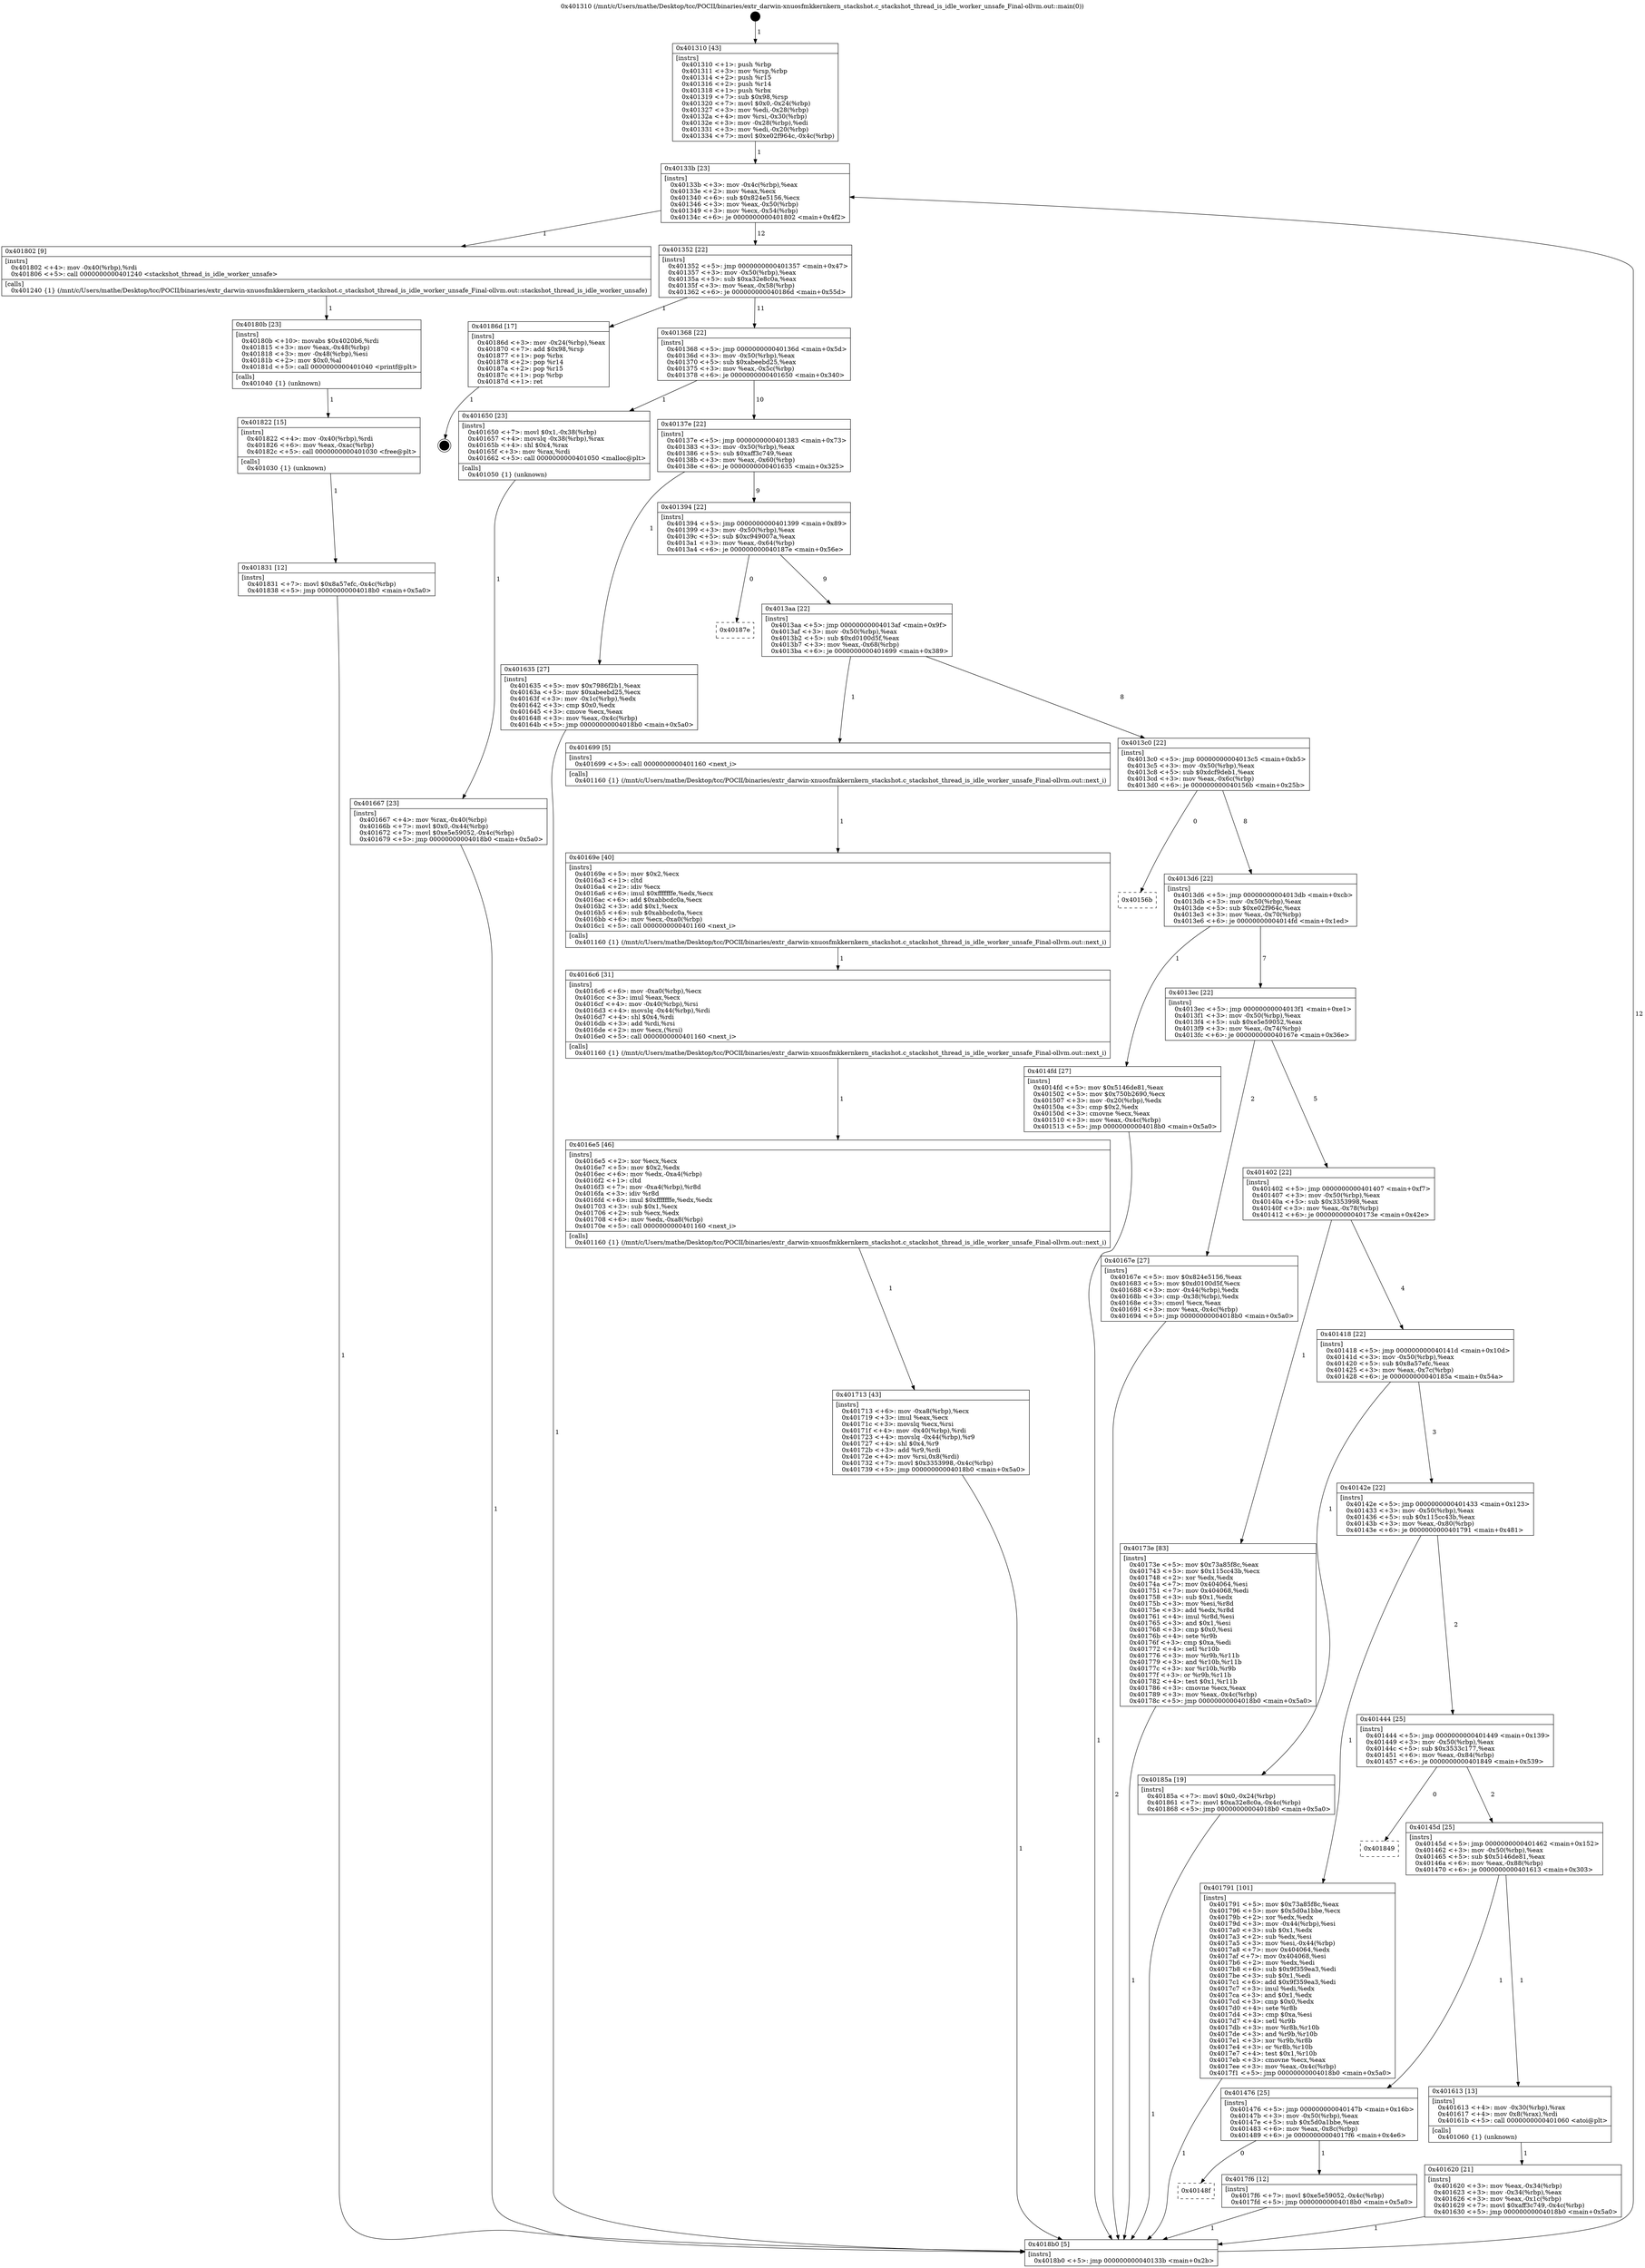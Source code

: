 digraph "0x401310" {
  label = "0x401310 (/mnt/c/Users/mathe/Desktop/tcc/POCII/binaries/extr_darwin-xnuosfmkkernkern_stackshot.c_stackshot_thread_is_idle_worker_unsafe_Final-ollvm.out::main(0))"
  labelloc = "t"
  node[shape=record]

  Entry [label="",width=0.3,height=0.3,shape=circle,fillcolor=black,style=filled]
  "0x40133b" [label="{
     0x40133b [23]\l
     | [instrs]\l
     &nbsp;&nbsp;0x40133b \<+3\>: mov -0x4c(%rbp),%eax\l
     &nbsp;&nbsp;0x40133e \<+2\>: mov %eax,%ecx\l
     &nbsp;&nbsp;0x401340 \<+6\>: sub $0x824e5156,%ecx\l
     &nbsp;&nbsp;0x401346 \<+3\>: mov %eax,-0x50(%rbp)\l
     &nbsp;&nbsp;0x401349 \<+3\>: mov %ecx,-0x54(%rbp)\l
     &nbsp;&nbsp;0x40134c \<+6\>: je 0000000000401802 \<main+0x4f2\>\l
  }"]
  "0x401802" [label="{
     0x401802 [9]\l
     | [instrs]\l
     &nbsp;&nbsp;0x401802 \<+4\>: mov -0x40(%rbp),%rdi\l
     &nbsp;&nbsp;0x401806 \<+5\>: call 0000000000401240 \<stackshot_thread_is_idle_worker_unsafe\>\l
     | [calls]\l
     &nbsp;&nbsp;0x401240 \{1\} (/mnt/c/Users/mathe/Desktop/tcc/POCII/binaries/extr_darwin-xnuosfmkkernkern_stackshot.c_stackshot_thread_is_idle_worker_unsafe_Final-ollvm.out::stackshot_thread_is_idle_worker_unsafe)\l
  }"]
  "0x401352" [label="{
     0x401352 [22]\l
     | [instrs]\l
     &nbsp;&nbsp;0x401352 \<+5\>: jmp 0000000000401357 \<main+0x47\>\l
     &nbsp;&nbsp;0x401357 \<+3\>: mov -0x50(%rbp),%eax\l
     &nbsp;&nbsp;0x40135a \<+5\>: sub $0xa32e8c0a,%eax\l
     &nbsp;&nbsp;0x40135f \<+3\>: mov %eax,-0x58(%rbp)\l
     &nbsp;&nbsp;0x401362 \<+6\>: je 000000000040186d \<main+0x55d\>\l
  }"]
  Exit [label="",width=0.3,height=0.3,shape=circle,fillcolor=black,style=filled,peripheries=2]
  "0x40186d" [label="{
     0x40186d [17]\l
     | [instrs]\l
     &nbsp;&nbsp;0x40186d \<+3\>: mov -0x24(%rbp),%eax\l
     &nbsp;&nbsp;0x401870 \<+7\>: add $0x98,%rsp\l
     &nbsp;&nbsp;0x401877 \<+1\>: pop %rbx\l
     &nbsp;&nbsp;0x401878 \<+2\>: pop %r14\l
     &nbsp;&nbsp;0x40187a \<+2\>: pop %r15\l
     &nbsp;&nbsp;0x40187c \<+1\>: pop %rbp\l
     &nbsp;&nbsp;0x40187d \<+1\>: ret\l
  }"]
  "0x401368" [label="{
     0x401368 [22]\l
     | [instrs]\l
     &nbsp;&nbsp;0x401368 \<+5\>: jmp 000000000040136d \<main+0x5d\>\l
     &nbsp;&nbsp;0x40136d \<+3\>: mov -0x50(%rbp),%eax\l
     &nbsp;&nbsp;0x401370 \<+5\>: sub $0xabeebd25,%eax\l
     &nbsp;&nbsp;0x401375 \<+3\>: mov %eax,-0x5c(%rbp)\l
     &nbsp;&nbsp;0x401378 \<+6\>: je 0000000000401650 \<main+0x340\>\l
  }"]
  "0x401831" [label="{
     0x401831 [12]\l
     | [instrs]\l
     &nbsp;&nbsp;0x401831 \<+7\>: movl $0x8a57efc,-0x4c(%rbp)\l
     &nbsp;&nbsp;0x401838 \<+5\>: jmp 00000000004018b0 \<main+0x5a0\>\l
  }"]
  "0x401650" [label="{
     0x401650 [23]\l
     | [instrs]\l
     &nbsp;&nbsp;0x401650 \<+7\>: movl $0x1,-0x38(%rbp)\l
     &nbsp;&nbsp;0x401657 \<+4\>: movslq -0x38(%rbp),%rax\l
     &nbsp;&nbsp;0x40165b \<+4\>: shl $0x4,%rax\l
     &nbsp;&nbsp;0x40165f \<+3\>: mov %rax,%rdi\l
     &nbsp;&nbsp;0x401662 \<+5\>: call 0000000000401050 \<malloc@plt\>\l
     | [calls]\l
     &nbsp;&nbsp;0x401050 \{1\} (unknown)\l
  }"]
  "0x40137e" [label="{
     0x40137e [22]\l
     | [instrs]\l
     &nbsp;&nbsp;0x40137e \<+5\>: jmp 0000000000401383 \<main+0x73\>\l
     &nbsp;&nbsp;0x401383 \<+3\>: mov -0x50(%rbp),%eax\l
     &nbsp;&nbsp;0x401386 \<+5\>: sub $0xaff3c749,%eax\l
     &nbsp;&nbsp;0x40138b \<+3\>: mov %eax,-0x60(%rbp)\l
     &nbsp;&nbsp;0x40138e \<+6\>: je 0000000000401635 \<main+0x325\>\l
  }"]
  "0x401822" [label="{
     0x401822 [15]\l
     | [instrs]\l
     &nbsp;&nbsp;0x401822 \<+4\>: mov -0x40(%rbp),%rdi\l
     &nbsp;&nbsp;0x401826 \<+6\>: mov %eax,-0xac(%rbp)\l
     &nbsp;&nbsp;0x40182c \<+5\>: call 0000000000401030 \<free@plt\>\l
     | [calls]\l
     &nbsp;&nbsp;0x401030 \{1\} (unknown)\l
  }"]
  "0x401635" [label="{
     0x401635 [27]\l
     | [instrs]\l
     &nbsp;&nbsp;0x401635 \<+5\>: mov $0x7986f2b1,%eax\l
     &nbsp;&nbsp;0x40163a \<+5\>: mov $0xabeebd25,%ecx\l
     &nbsp;&nbsp;0x40163f \<+3\>: mov -0x1c(%rbp),%edx\l
     &nbsp;&nbsp;0x401642 \<+3\>: cmp $0x0,%edx\l
     &nbsp;&nbsp;0x401645 \<+3\>: cmove %ecx,%eax\l
     &nbsp;&nbsp;0x401648 \<+3\>: mov %eax,-0x4c(%rbp)\l
     &nbsp;&nbsp;0x40164b \<+5\>: jmp 00000000004018b0 \<main+0x5a0\>\l
  }"]
  "0x401394" [label="{
     0x401394 [22]\l
     | [instrs]\l
     &nbsp;&nbsp;0x401394 \<+5\>: jmp 0000000000401399 \<main+0x89\>\l
     &nbsp;&nbsp;0x401399 \<+3\>: mov -0x50(%rbp),%eax\l
     &nbsp;&nbsp;0x40139c \<+5\>: sub $0xc949007a,%eax\l
     &nbsp;&nbsp;0x4013a1 \<+3\>: mov %eax,-0x64(%rbp)\l
     &nbsp;&nbsp;0x4013a4 \<+6\>: je 000000000040187e \<main+0x56e\>\l
  }"]
  "0x40180b" [label="{
     0x40180b [23]\l
     | [instrs]\l
     &nbsp;&nbsp;0x40180b \<+10\>: movabs $0x4020b6,%rdi\l
     &nbsp;&nbsp;0x401815 \<+3\>: mov %eax,-0x48(%rbp)\l
     &nbsp;&nbsp;0x401818 \<+3\>: mov -0x48(%rbp),%esi\l
     &nbsp;&nbsp;0x40181b \<+2\>: mov $0x0,%al\l
     &nbsp;&nbsp;0x40181d \<+5\>: call 0000000000401040 \<printf@plt\>\l
     | [calls]\l
     &nbsp;&nbsp;0x401040 \{1\} (unknown)\l
  }"]
  "0x40187e" [label="{
     0x40187e\l
  }", style=dashed]
  "0x4013aa" [label="{
     0x4013aa [22]\l
     | [instrs]\l
     &nbsp;&nbsp;0x4013aa \<+5\>: jmp 00000000004013af \<main+0x9f\>\l
     &nbsp;&nbsp;0x4013af \<+3\>: mov -0x50(%rbp),%eax\l
     &nbsp;&nbsp;0x4013b2 \<+5\>: sub $0xd0100d5f,%eax\l
     &nbsp;&nbsp;0x4013b7 \<+3\>: mov %eax,-0x68(%rbp)\l
     &nbsp;&nbsp;0x4013ba \<+6\>: je 0000000000401699 \<main+0x389\>\l
  }"]
  "0x40148f" [label="{
     0x40148f\l
  }", style=dashed]
  "0x401699" [label="{
     0x401699 [5]\l
     | [instrs]\l
     &nbsp;&nbsp;0x401699 \<+5\>: call 0000000000401160 \<next_i\>\l
     | [calls]\l
     &nbsp;&nbsp;0x401160 \{1\} (/mnt/c/Users/mathe/Desktop/tcc/POCII/binaries/extr_darwin-xnuosfmkkernkern_stackshot.c_stackshot_thread_is_idle_worker_unsafe_Final-ollvm.out::next_i)\l
  }"]
  "0x4013c0" [label="{
     0x4013c0 [22]\l
     | [instrs]\l
     &nbsp;&nbsp;0x4013c0 \<+5\>: jmp 00000000004013c5 \<main+0xb5\>\l
     &nbsp;&nbsp;0x4013c5 \<+3\>: mov -0x50(%rbp),%eax\l
     &nbsp;&nbsp;0x4013c8 \<+5\>: sub $0xdcf9deb1,%eax\l
     &nbsp;&nbsp;0x4013cd \<+3\>: mov %eax,-0x6c(%rbp)\l
     &nbsp;&nbsp;0x4013d0 \<+6\>: je 000000000040156b \<main+0x25b\>\l
  }"]
  "0x4017f6" [label="{
     0x4017f6 [12]\l
     | [instrs]\l
     &nbsp;&nbsp;0x4017f6 \<+7\>: movl $0xe5e59052,-0x4c(%rbp)\l
     &nbsp;&nbsp;0x4017fd \<+5\>: jmp 00000000004018b0 \<main+0x5a0\>\l
  }"]
  "0x40156b" [label="{
     0x40156b\l
  }", style=dashed]
  "0x4013d6" [label="{
     0x4013d6 [22]\l
     | [instrs]\l
     &nbsp;&nbsp;0x4013d6 \<+5\>: jmp 00000000004013db \<main+0xcb\>\l
     &nbsp;&nbsp;0x4013db \<+3\>: mov -0x50(%rbp),%eax\l
     &nbsp;&nbsp;0x4013de \<+5\>: sub $0xe02f964c,%eax\l
     &nbsp;&nbsp;0x4013e3 \<+3\>: mov %eax,-0x70(%rbp)\l
     &nbsp;&nbsp;0x4013e6 \<+6\>: je 00000000004014fd \<main+0x1ed\>\l
  }"]
  "0x401713" [label="{
     0x401713 [43]\l
     | [instrs]\l
     &nbsp;&nbsp;0x401713 \<+6\>: mov -0xa8(%rbp),%ecx\l
     &nbsp;&nbsp;0x401719 \<+3\>: imul %eax,%ecx\l
     &nbsp;&nbsp;0x40171c \<+3\>: movslq %ecx,%rsi\l
     &nbsp;&nbsp;0x40171f \<+4\>: mov -0x40(%rbp),%rdi\l
     &nbsp;&nbsp;0x401723 \<+4\>: movslq -0x44(%rbp),%r9\l
     &nbsp;&nbsp;0x401727 \<+4\>: shl $0x4,%r9\l
     &nbsp;&nbsp;0x40172b \<+3\>: add %r9,%rdi\l
     &nbsp;&nbsp;0x40172e \<+4\>: mov %rsi,0x8(%rdi)\l
     &nbsp;&nbsp;0x401732 \<+7\>: movl $0x3353998,-0x4c(%rbp)\l
     &nbsp;&nbsp;0x401739 \<+5\>: jmp 00000000004018b0 \<main+0x5a0\>\l
  }"]
  "0x4014fd" [label="{
     0x4014fd [27]\l
     | [instrs]\l
     &nbsp;&nbsp;0x4014fd \<+5\>: mov $0x5146de81,%eax\l
     &nbsp;&nbsp;0x401502 \<+5\>: mov $0x750b2690,%ecx\l
     &nbsp;&nbsp;0x401507 \<+3\>: mov -0x20(%rbp),%edx\l
     &nbsp;&nbsp;0x40150a \<+3\>: cmp $0x2,%edx\l
     &nbsp;&nbsp;0x40150d \<+3\>: cmovne %ecx,%eax\l
     &nbsp;&nbsp;0x401510 \<+3\>: mov %eax,-0x4c(%rbp)\l
     &nbsp;&nbsp;0x401513 \<+5\>: jmp 00000000004018b0 \<main+0x5a0\>\l
  }"]
  "0x4013ec" [label="{
     0x4013ec [22]\l
     | [instrs]\l
     &nbsp;&nbsp;0x4013ec \<+5\>: jmp 00000000004013f1 \<main+0xe1\>\l
     &nbsp;&nbsp;0x4013f1 \<+3\>: mov -0x50(%rbp),%eax\l
     &nbsp;&nbsp;0x4013f4 \<+5\>: sub $0xe5e59052,%eax\l
     &nbsp;&nbsp;0x4013f9 \<+3\>: mov %eax,-0x74(%rbp)\l
     &nbsp;&nbsp;0x4013fc \<+6\>: je 000000000040167e \<main+0x36e\>\l
  }"]
  "0x4018b0" [label="{
     0x4018b0 [5]\l
     | [instrs]\l
     &nbsp;&nbsp;0x4018b0 \<+5\>: jmp 000000000040133b \<main+0x2b\>\l
  }"]
  "0x401310" [label="{
     0x401310 [43]\l
     | [instrs]\l
     &nbsp;&nbsp;0x401310 \<+1\>: push %rbp\l
     &nbsp;&nbsp;0x401311 \<+3\>: mov %rsp,%rbp\l
     &nbsp;&nbsp;0x401314 \<+2\>: push %r15\l
     &nbsp;&nbsp;0x401316 \<+2\>: push %r14\l
     &nbsp;&nbsp;0x401318 \<+1\>: push %rbx\l
     &nbsp;&nbsp;0x401319 \<+7\>: sub $0x98,%rsp\l
     &nbsp;&nbsp;0x401320 \<+7\>: movl $0x0,-0x24(%rbp)\l
     &nbsp;&nbsp;0x401327 \<+3\>: mov %edi,-0x28(%rbp)\l
     &nbsp;&nbsp;0x40132a \<+4\>: mov %rsi,-0x30(%rbp)\l
     &nbsp;&nbsp;0x40132e \<+3\>: mov -0x28(%rbp),%edi\l
     &nbsp;&nbsp;0x401331 \<+3\>: mov %edi,-0x20(%rbp)\l
     &nbsp;&nbsp;0x401334 \<+7\>: movl $0xe02f964c,-0x4c(%rbp)\l
  }"]
  "0x4016e5" [label="{
     0x4016e5 [46]\l
     | [instrs]\l
     &nbsp;&nbsp;0x4016e5 \<+2\>: xor %ecx,%ecx\l
     &nbsp;&nbsp;0x4016e7 \<+5\>: mov $0x2,%edx\l
     &nbsp;&nbsp;0x4016ec \<+6\>: mov %edx,-0xa4(%rbp)\l
     &nbsp;&nbsp;0x4016f2 \<+1\>: cltd\l
     &nbsp;&nbsp;0x4016f3 \<+7\>: mov -0xa4(%rbp),%r8d\l
     &nbsp;&nbsp;0x4016fa \<+3\>: idiv %r8d\l
     &nbsp;&nbsp;0x4016fd \<+6\>: imul $0xfffffffe,%edx,%edx\l
     &nbsp;&nbsp;0x401703 \<+3\>: sub $0x1,%ecx\l
     &nbsp;&nbsp;0x401706 \<+2\>: sub %ecx,%edx\l
     &nbsp;&nbsp;0x401708 \<+6\>: mov %edx,-0xa8(%rbp)\l
     &nbsp;&nbsp;0x40170e \<+5\>: call 0000000000401160 \<next_i\>\l
     | [calls]\l
     &nbsp;&nbsp;0x401160 \{1\} (/mnt/c/Users/mathe/Desktop/tcc/POCII/binaries/extr_darwin-xnuosfmkkernkern_stackshot.c_stackshot_thread_is_idle_worker_unsafe_Final-ollvm.out::next_i)\l
  }"]
  "0x40167e" [label="{
     0x40167e [27]\l
     | [instrs]\l
     &nbsp;&nbsp;0x40167e \<+5\>: mov $0x824e5156,%eax\l
     &nbsp;&nbsp;0x401683 \<+5\>: mov $0xd0100d5f,%ecx\l
     &nbsp;&nbsp;0x401688 \<+3\>: mov -0x44(%rbp),%edx\l
     &nbsp;&nbsp;0x40168b \<+3\>: cmp -0x38(%rbp),%edx\l
     &nbsp;&nbsp;0x40168e \<+3\>: cmovl %ecx,%eax\l
     &nbsp;&nbsp;0x401691 \<+3\>: mov %eax,-0x4c(%rbp)\l
     &nbsp;&nbsp;0x401694 \<+5\>: jmp 00000000004018b0 \<main+0x5a0\>\l
  }"]
  "0x401402" [label="{
     0x401402 [22]\l
     | [instrs]\l
     &nbsp;&nbsp;0x401402 \<+5\>: jmp 0000000000401407 \<main+0xf7\>\l
     &nbsp;&nbsp;0x401407 \<+3\>: mov -0x50(%rbp),%eax\l
     &nbsp;&nbsp;0x40140a \<+5\>: sub $0x3353998,%eax\l
     &nbsp;&nbsp;0x40140f \<+3\>: mov %eax,-0x78(%rbp)\l
     &nbsp;&nbsp;0x401412 \<+6\>: je 000000000040173e \<main+0x42e\>\l
  }"]
  "0x4016c6" [label="{
     0x4016c6 [31]\l
     | [instrs]\l
     &nbsp;&nbsp;0x4016c6 \<+6\>: mov -0xa0(%rbp),%ecx\l
     &nbsp;&nbsp;0x4016cc \<+3\>: imul %eax,%ecx\l
     &nbsp;&nbsp;0x4016cf \<+4\>: mov -0x40(%rbp),%rsi\l
     &nbsp;&nbsp;0x4016d3 \<+4\>: movslq -0x44(%rbp),%rdi\l
     &nbsp;&nbsp;0x4016d7 \<+4\>: shl $0x4,%rdi\l
     &nbsp;&nbsp;0x4016db \<+3\>: add %rdi,%rsi\l
     &nbsp;&nbsp;0x4016de \<+2\>: mov %ecx,(%rsi)\l
     &nbsp;&nbsp;0x4016e0 \<+5\>: call 0000000000401160 \<next_i\>\l
     | [calls]\l
     &nbsp;&nbsp;0x401160 \{1\} (/mnt/c/Users/mathe/Desktop/tcc/POCII/binaries/extr_darwin-xnuosfmkkernkern_stackshot.c_stackshot_thread_is_idle_worker_unsafe_Final-ollvm.out::next_i)\l
  }"]
  "0x40173e" [label="{
     0x40173e [83]\l
     | [instrs]\l
     &nbsp;&nbsp;0x40173e \<+5\>: mov $0x73a85f8c,%eax\l
     &nbsp;&nbsp;0x401743 \<+5\>: mov $0x115cc43b,%ecx\l
     &nbsp;&nbsp;0x401748 \<+2\>: xor %edx,%edx\l
     &nbsp;&nbsp;0x40174a \<+7\>: mov 0x404064,%esi\l
     &nbsp;&nbsp;0x401751 \<+7\>: mov 0x404068,%edi\l
     &nbsp;&nbsp;0x401758 \<+3\>: sub $0x1,%edx\l
     &nbsp;&nbsp;0x40175b \<+3\>: mov %esi,%r8d\l
     &nbsp;&nbsp;0x40175e \<+3\>: add %edx,%r8d\l
     &nbsp;&nbsp;0x401761 \<+4\>: imul %r8d,%esi\l
     &nbsp;&nbsp;0x401765 \<+3\>: and $0x1,%esi\l
     &nbsp;&nbsp;0x401768 \<+3\>: cmp $0x0,%esi\l
     &nbsp;&nbsp;0x40176b \<+4\>: sete %r9b\l
     &nbsp;&nbsp;0x40176f \<+3\>: cmp $0xa,%edi\l
     &nbsp;&nbsp;0x401772 \<+4\>: setl %r10b\l
     &nbsp;&nbsp;0x401776 \<+3\>: mov %r9b,%r11b\l
     &nbsp;&nbsp;0x401779 \<+3\>: and %r10b,%r11b\l
     &nbsp;&nbsp;0x40177c \<+3\>: xor %r10b,%r9b\l
     &nbsp;&nbsp;0x40177f \<+3\>: or %r9b,%r11b\l
     &nbsp;&nbsp;0x401782 \<+4\>: test $0x1,%r11b\l
     &nbsp;&nbsp;0x401786 \<+3\>: cmovne %ecx,%eax\l
     &nbsp;&nbsp;0x401789 \<+3\>: mov %eax,-0x4c(%rbp)\l
     &nbsp;&nbsp;0x40178c \<+5\>: jmp 00000000004018b0 \<main+0x5a0\>\l
  }"]
  "0x401418" [label="{
     0x401418 [22]\l
     | [instrs]\l
     &nbsp;&nbsp;0x401418 \<+5\>: jmp 000000000040141d \<main+0x10d\>\l
     &nbsp;&nbsp;0x40141d \<+3\>: mov -0x50(%rbp),%eax\l
     &nbsp;&nbsp;0x401420 \<+5\>: sub $0x8a57efc,%eax\l
     &nbsp;&nbsp;0x401425 \<+3\>: mov %eax,-0x7c(%rbp)\l
     &nbsp;&nbsp;0x401428 \<+6\>: je 000000000040185a \<main+0x54a\>\l
  }"]
  "0x40169e" [label="{
     0x40169e [40]\l
     | [instrs]\l
     &nbsp;&nbsp;0x40169e \<+5\>: mov $0x2,%ecx\l
     &nbsp;&nbsp;0x4016a3 \<+1\>: cltd\l
     &nbsp;&nbsp;0x4016a4 \<+2\>: idiv %ecx\l
     &nbsp;&nbsp;0x4016a6 \<+6\>: imul $0xfffffffe,%edx,%ecx\l
     &nbsp;&nbsp;0x4016ac \<+6\>: add $0xabbcdc0a,%ecx\l
     &nbsp;&nbsp;0x4016b2 \<+3\>: add $0x1,%ecx\l
     &nbsp;&nbsp;0x4016b5 \<+6\>: sub $0xabbcdc0a,%ecx\l
     &nbsp;&nbsp;0x4016bb \<+6\>: mov %ecx,-0xa0(%rbp)\l
     &nbsp;&nbsp;0x4016c1 \<+5\>: call 0000000000401160 \<next_i\>\l
     | [calls]\l
     &nbsp;&nbsp;0x401160 \{1\} (/mnt/c/Users/mathe/Desktop/tcc/POCII/binaries/extr_darwin-xnuosfmkkernkern_stackshot.c_stackshot_thread_is_idle_worker_unsafe_Final-ollvm.out::next_i)\l
  }"]
  "0x40185a" [label="{
     0x40185a [19]\l
     | [instrs]\l
     &nbsp;&nbsp;0x40185a \<+7\>: movl $0x0,-0x24(%rbp)\l
     &nbsp;&nbsp;0x401861 \<+7\>: movl $0xa32e8c0a,-0x4c(%rbp)\l
     &nbsp;&nbsp;0x401868 \<+5\>: jmp 00000000004018b0 \<main+0x5a0\>\l
  }"]
  "0x40142e" [label="{
     0x40142e [22]\l
     | [instrs]\l
     &nbsp;&nbsp;0x40142e \<+5\>: jmp 0000000000401433 \<main+0x123\>\l
     &nbsp;&nbsp;0x401433 \<+3\>: mov -0x50(%rbp),%eax\l
     &nbsp;&nbsp;0x401436 \<+5\>: sub $0x115cc43b,%eax\l
     &nbsp;&nbsp;0x40143b \<+3\>: mov %eax,-0x80(%rbp)\l
     &nbsp;&nbsp;0x40143e \<+6\>: je 0000000000401791 \<main+0x481\>\l
  }"]
  "0x401667" [label="{
     0x401667 [23]\l
     | [instrs]\l
     &nbsp;&nbsp;0x401667 \<+4\>: mov %rax,-0x40(%rbp)\l
     &nbsp;&nbsp;0x40166b \<+7\>: movl $0x0,-0x44(%rbp)\l
     &nbsp;&nbsp;0x401672 \<+7\>: movl $0xe5e59052,-0x4c(%rbp)\l
     &nbsp;&nbsp;0x401679 \<+5\>: jmp 00000000004018b0 \<main+0x5a0\>\l
  }"]
  "0x401791" [label="{
     0x401791 [101]\l
     | [instrs]\l
     &nbsp;&nbsp;0x401791 \<+5\>: mov $0x73a85f8c,%eax\l
     &nbsp;&nbsp;0x401796 \<+5\>: mov $0x5d0a1bbe,%ecx\l
     &nbsp;&nbsp;0x40179b \<+2\>: xor %edx,%edx\l
     &nbsp;&nbsp;0x40179d \<+3\>: mov -0x44(%rbp),%esi\l
     &nbsp;&nbsp;0x4017a0 \<+3\>: sub $0x1,%edx\l
     &nbsp;&nbsp;0x4017a3 \<+2\>: sub %edx,%esi\l
     &nbsp;&nbsp;0x4017a5 \<+3\>: mov %esi,-0x44(%rbp)\l
     &nbsp;&nbsp;0x4017a8 \<+7\>: mov 0x404064,%edx\l
     &nbsp;&nbsp;0x4017af \<+7\>: mov 0x404068,%esi\l
     &nbsp;&nbsp;0x4017b6 \<+2\>: mov %edx,%edi\l
     &nbsp;&nbsp;0x4017b8 \<+6\>: sub $0x9f359ea3,%edi\l
     &nbsp;&nbsp;0x4017be \<+3\>: sub $0x1,%edi\l
     &nbsp;&nbsp;0x4017c1 \<+6\>: add $0x9f359ea3,%edi\l
     &nbsp;&nbsp;0x4017c7 \<+3\>: imul %edi,%edx\l
     &nbsp;&nbsp;0x4017ca \<+3\>: and $0x1,%edx\l
     &nbsp;&nbsp;0x4017cd \<+3\>: cmp $0x0,%edx\l
     &nbsp;&nbsp;0x4017d0 \<+4\>: sete %r8b\l
     &nbsp;&nbsp;0x4017d4 \<+3\>: cmp $0xa,%esi\l
     &nbsp;&nbsp;0x4017d7 \<+4\>: setl %r9b\l
     &nbsp;&nbsp;0x4017db \<+3\>: mov %r8b,%r10b\l
     &nbsp;&nbsp;0x4017de \<+3\>: and %r9b,%r10b\l
     &nbsp;&nbsp;0x4017e1 \<+3\>: xor %r9b,%r8b\l
     &nbsp;&nbsp;0x4017e4 \<+3\>: or %r8b,%r10b\l
     &nbsp;&nbsp;0x4017e7 \<+4\>: test $0x1,%r10b\l
     &nbsp;&nbsp;0x4017eb \<+3\>: cmovne %ecx,%eax\l
     &nbsp;&nbsp;0x4017ee \<+3\>: mov %eax,-0x4c(%rbp)\l
     &nbsp;&nbsp;0x4017f1 \<+5\>: jmp 00000000004018b0 \<main+0x5a0\>\l
  }"]
  "0x401444" [label="{
     0x401444 [25]\l
     | [instrs]\l
     &nbsp;&nbsp;0x401444 \<+5\>: jmp 0000000000401449 \<main+0x139\>\l
     &nbsp;&nbsp;0x401449 \<+3\>: mov -0x50(%rbp),%eax\l
     &nbsp;&nbsp;0x40144c \<+5\>: sub $0x3533c177,%eax\l
     &nbsp;&nbsp;0x401451 \<+6\>: mov %eax,-0x84(%rbp)\l
     &nbsp;&nbsp;0x401457 \<+6\>: je 0000000000401849 \<main+0x539\>\l
  }"]
  "0x401620" [label="{
     0x401620 [21]\l
     | [instrs]\l
     &nbsp;&nbsp;0x401620 \<+3\>: mov %eax,-0x34(%rbp)\l
     &nbsp;&nbsp;0x401623 \<+3\>: mov -0x34(%rbp),%eax\l
     &nbsp;&nbsp;0x401626 \<+3\>: mov %eax,-0x1c(%rbp)\l
     &nbsp;&nbsp;0x401629 \<+7\>: movl $0xaff3c749,-0x4c(%rbp)\l
     &nbsp;&nbsp;0x401630 \<+5\>: jmp 00000000004018b0 \<main+0x5a0\>\l
  }"]
  "0x401849" [label="{
     0x401849\l
  }", style=dashed]
  "0x40145d" [label="{
     0x40145d [25]\l
     | [instrs]\l
     &nbsp;&nbsp;0x40145d \<+5\>: jmp 0000000000401462 \<main+0x152\>\l
     &nbsp;&nbsp;0x401462 \<+3\>: mov -0x50(%rbp),%eax\l
     &nbsp;&nbsp;0x401465 \<+5\>: sub $0x5146de81,%eax\l
     &nbsp;&nbsp;0x40146a \<+6\>: mov %eax,-0x88(%rbp)\l
     &nbsp;&nbsp;0x401470 \<+6\>: je 0000000000401613 \<main+0x303\>\l
  }"]
  "0x401476" [label="{
     0x401476 [25]\l
     | [instrs]\l
     &nbsp;&nbsp;0x401476 \<+5\>: jmp 000000000040147b \<main+0x16b\>\l
     &nbsp;&nbsp;0x40147b \<+3\>: mov -0x50(%rbp),%eax\l
     &nbsp;&nbsp;0x40147e \<+5\>: sub $0x5d0a1bbe,%eax\l
     &nbsp;&nbsp;0x401483 \<+6\>: mov %eax,-0x8c(%rbp)\l
     &nbsp;&nbsp;0x401489 \<+6\>: je 00000000004017f6 \<main+0x4e6\>\l
  }"]
  "0x401613" [label="{
     0x401613 [13]\l
     | [instrs]\l
     &nbsp;&nbsp;0x401613 \<+4\>: mov -0x30(%rbp),%rax\l
     &nbsp;&nbsp;0x401617 \<+4\>: mov 0x8(%rax),%rdi\l
     &nbsp;&nbsp;0x40161b \<+5\>: call 0000000000401060 \<atoi@plt\>\l
     | [calls]\l
     &nbsp;&nbsp;0x401060 \{1\} (unknown)\l
  }"]
  Entry -> "0x401310" [label=" 1"]
  "0x40133b" -> "0x401802" [label=" 1"]
  "0x40133b" -> "0x401352" [label=" 12"]
  "0x40186d" -> Exit [label=" 1"]
  "0x401352" -> "0x40186d" [label=" 1"]
  "0x401352" -> "0x401368" [label=" 11"]
  "0x40185a" -> "0x4018b0" [label=" 1"]
  "0x401368" -> "0x401650" [label=" 1"]
  "0x401368" -> "0x40137e" [label=" 10"]
  "0x401831" -> "0x4018b0" [label=" 1"]
  "0x40137e" -> "0x401635" [label=" 1"]
  "0x40137e" -> "0x401394" [label=" 9"]
  "0x401822" -> "0x401831" [label=" 1"]
  "0x401394" -> "0x40187e" [label=" 0"]
  "0x401394" -> "0x4013aa" [label=" 9"]
  "0x40180b" -> "0x401822" [label=" 1"]
  "0x4013aa" -> "0x401699" [label=" 1"]
  "0x4013aa" -> "0x4013c0" [label=" 8"]
  "0x401802" -> "0x40180b" [label=" 1"]
  "0x4013c0" -> "0x40156b" [label=" 0"]
  "0x4013c0" -> "0x4013d6" [label=" 8"]
  "0x4017f6" -> "0x4018b0" [label=" 1"]
  "0x4013d6" -> "0x4014fd" [label=" 1"]
  "0x4013d6" -> "0x4013ec" [label=" 7"]
  "0x4014fd" -> "0x4018b0" [label=" 1"]
  "0x401310" -> "0x40133b" [label=" 1"]
  "0x4018b0" -> "0x40133b" [label=" 12"]
  "0x401476" -> "0x4017f6" [label=" 1"]
  "0x4013ec" -> "0x40167e" [label=" 2"]
  "0x4013ec" -> "0x401402" [label=" 5"]
  "0x401476" -> "0x40148f" [label=" 0"]
  "0x401402" -> "0x40173e" [label=" 1"]
  "0x401402" -> "0x401418" [label=" 4"]
  "0x401791" -> "0x4018b0" [label=" 1"]
  "0x401418" -> "0x40185a" [label=" 1"]
  "0x401418" -> "0x40142e" [label=" 3"]
  "0x40173e" -> "0x4018b0" [label=" 1"]
  "0x40142e" -> "0x401791" [label=" 1"]
  "0x40142e" -> "0x401444" [label=" 2"]
  "0x401713" -> "0x4018b0" [label=" 1"]
  "0x401444" -> "0x401849" [label=" 0"]
  "0x401444" -> "0x40145d" [label=" 2"]
  "0x4016e5" -> "0x401713" [label=" 1"]
  "0x40145d" -> "0x401613" [label=" 1"]
  "0x40145d" -> "0x401476" [label=" 1"]
  "0x401613" -> "0x401620" [label=" 1"]
  "0x401620" -> "0x4018b0" [label=" 1"]
  "0x401635" -> "0x4018b0" [label=" 1"]
  "0x401650" -> "0x401667" [label=" 1"]
  "0x401667" -> "0x4018b0" [label=" 1"]
  "0x40167e" -> "0x4018b0" [label=" 2"]
  "0x401699" -> "0x40169e" [label=" 1"]
  "0x40169e" -> "0x4016c6" [label=" 1"]
  "0x4016c6" -> "0x4016e5" [label=" 1"]
}
